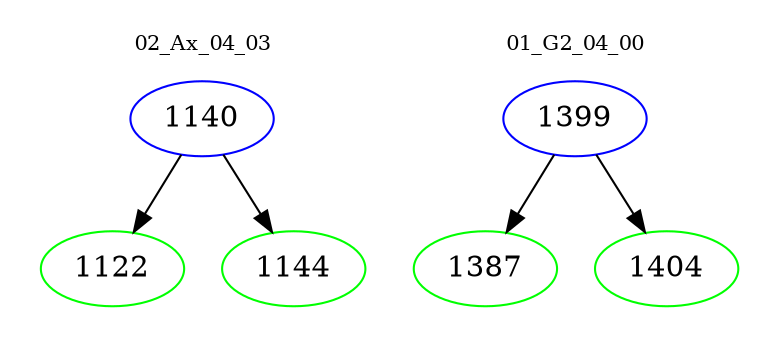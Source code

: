 digraph{
subgraph cluster_0 {
color = white
label = "02_Ax_04_03";
fontsize=10;
T0_1140 [label="1140", color="blue"]
T0_1140 -> T0_1122 [color="black"]
T0_1122 [label="1122", color="green"]
T0_1140 -> T0_1144 [color="black"]
T0_1144 [label="1144", color="green"]
}
subgraph cluster_1 {
color = white
label = "01_G2_04_00";
fontsize=10;
T1_1399 [label="1399", color="blue"]
T1_1399 -> T1_1387 [color="black"]
T1_1387 [label="1387", color="green"]
T1_1399 -> T1_1404 [color="black"]
T1_1404 [label="1404", color="green"]
}
}
